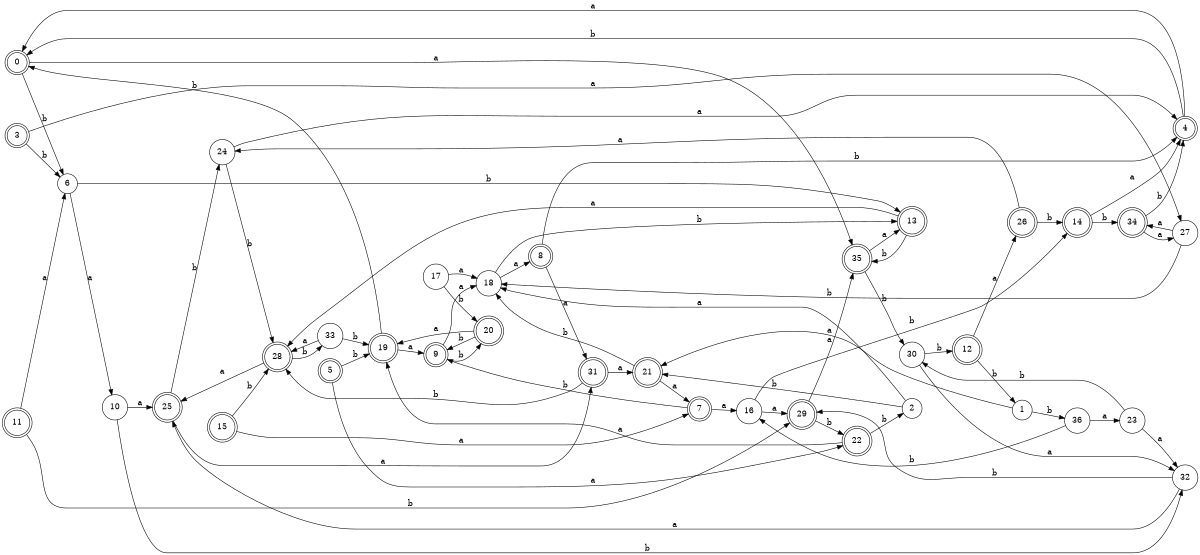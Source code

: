 digraph n30_10 {
__start0 [label="" shape="none"];

rankdir=LR;
size="8,5";

s0 [style="rounded,filled", color="black", fillcolor="white" shape="doublecircle", label="0"];
s1 [style="filled", color="black", fillcolor="white" shape="circle", label="1"];
s2 [style="filled", color="black", fillcolor="white" shape="circle", label="2"];
s3 [style="rounded,filled", color="black", fillcolor="white" shape="doublecircle", label="3"];
s4 [style="rounded,filled", color="black", fillcolor="white" shape="doublecircle", label="4"];
s5 [style="rounded,filled", color="black", fillcolor="white" shape="doublecircle", label="5"];
s6 [style="filled", color="black", fillcolor="white" shape="circle", label="6"];
s7 [style="rounded,filled", color="black", fillcolor="white" shape="doublecircle", label="7"];
s8 [style="rounded,filled", color="black", fillcolor="white" shape="doublecircle", label="8"];
s9 [style="rounded,filled", color="black", fillcolor="white" shape="doublecircle", label="9"];
s10 [style="filled", color="black", fillcolor="white" shape="circle", label="10"];
s11 [style="rounded,filled", color="black", fillcolor="white" shape="doublecircle", label="11"];
s12 [style="rounded,filled", color="black", fillcolor="white" shape="doublecircle", label="12"];
s13 [style="rounded,filled", color="black", fillcolor="white" shape="doublecircle", label="13"];
s14 [style="rounded,filled", color="black", fillcolor="white" shape="doublecircle", label="14"];
s15 [style="rounded,filled", color="black", fillcolor="white" shape="doublecircle", label="15"];
s16 [style="filled", color="black", fillcolor="white" shape="circle", label="16"];
s17 [style="filled", color="black", fillcolor="white" shape="circle", label="17"];
s18 [style="filled", color="black", fillcolor="white" shape="circle", label="18"];
s19 [style="rounded,filled", color="black", fillcolor="white" shape="doublecircle", label="19"];
s20 [style="rounded,filled", color="black", fillcolor="white" shape="doublecircle", label="20"];
s21 [style="rounded,filled", color="black", fillcolor="white" shape="doublecircle", label="21"];
s22 [style="rounded,filled", color="black", fillcolor="white" shape="doublecircle", label="22"];
s23 [style="filled", color="black", fillcolor="white" shape="circle", label="23"];
s24 [style="filled", color="black", fillcolor="white" shape="circle", label="24"];
s25 [style="rounded,filled", color="black", fillcolor="white" shape="doublecircle", label="25"];
s26 [style="rounded,filled", color="black", fillcolor="white" shape="doublecircle", label="26"];
s27 [style="filled", color="black", fillcolor="white" shape="circle", label="27"];
s28 [style="rounded,filled", color="black", fillcolor="white" shape="doublecircle", label="28"];
s29 [style="rounded,filled", color="black", fillcolor="white" shape="doublecircle", label="29"];
s30 [style="filled", color="black", fillcolor="white" shape="circle", label="30"];
s31 [style="rounded,filled", color="black", fillcolor="white" shape="doublecircle", label="31"];
s32 [style="filled", color="black", fillcolor="white" shape="circle", label="32"];
s33 [style="filled", color="black", fillcolor="white" shape="circle", label="33"];
s34 [style="rounded,filled", color="black", fillcolor="white" shape="doublecircle", label="34"];
s35 [style="rounded,filled", color="black", fillcolor="white" shape="doublecircle", label="35"];
s36 [style="filled", color="black", fillcolor="white" shape="circle", label="36"];
s0 -> s35 [label="a"];
s0 -> s6 [label="b"];
s1 -> s21 [label="a"];
s1 -> s36 [label="b"];
s2 -> s18 [label="a"];
s2 -> s21 [label="b"];
s3 -> s27 [label="a"];
s3 -> s6 [label="b"];
s4 -> s0 [label="a"];
s4 -> s0 [label="b"];
s5 -> s22 [label="a"];
s5 -> s19 [label="b"];
s6 -> s10 [label="a"];
s6 -> s13 [label="b"];
s7 -> s16 [label="a"];
s7 -> s9 [label="b"];
s8 -> s31 [label="a"];
s8 -> s4 [label="b"];
s9 -> s18 [label="a"];
s9 -> s20 [label="b"];
s10 -> s25 [label="a"];
s10 -> s32 [label="b"];
s11 -> s6 [label="a"];
s11 -> s29 [label="b"];
s12 -> s26 [label="a"];
s12 -> s1 [label="b"];
s13 -> s28 [label="a"];
s13 -> s35 [label="b"];
s14 -> s4 [label="a"];
s14 -> s34 [label="b"];
s15 -> s7 [label="a"];
s15 -> s28 [label="b"];
s16 -> s29 [label="a"];
s16 -> s14 [label="b"];
s17 -> s18 [label="a"];
s17 -> s20 [label="b"];
s18 -> s8 [label="a"];
s18 -> s13 [label="b"];
s19 -> s9 [label="a"];
s19 -> s0 [label="b"];
s20 -> s19 [label="a"];
s20 -> s9 [label="b"];
s21 -> s7 [label="a"];
s21 -> s18 [label="b"];
s22 -> s19 [label="a"];
s22 -> s2 [label="b"];
s23 -> s32 [label="a"];
s23 -> s30 [label="b"];
s24 -> s4 [label="a"];
s24 -> s28 [label="b"];
s25 -> s31 [label="a"];
s25 -> s24 [label="b"];
s26 -> s24 [label="a"];
s26 -> s14 [label="b"];
s27 -> s34 [label="a"];
s27 -> s18 [label="b"];
s28 -> s25 [label="a"];
s28 -> s33 [label="b"];
s29 -> s35 [label="a"];
s29 -> s22 [label="b"];
s30 -> s32 [label="a"];
s30 -> s12 [label="b"];
s31 -> s21 [label="a"];
s31 -> s28 [label="b"];
s32 -> s25 [label="a"];
s32 -> s29 [label="b"];
s33 -> s28 [label="a"];
s33 -> s19 [label="b"];
s34 -> s27 [label="a"];
s34 -> s4 [label="b"];
s35 -> s13 [label="a"];
s35 -> s30 [label="b"];
s36 -> s23 [label="a"];
s36 -> s16 [label="b"];

}